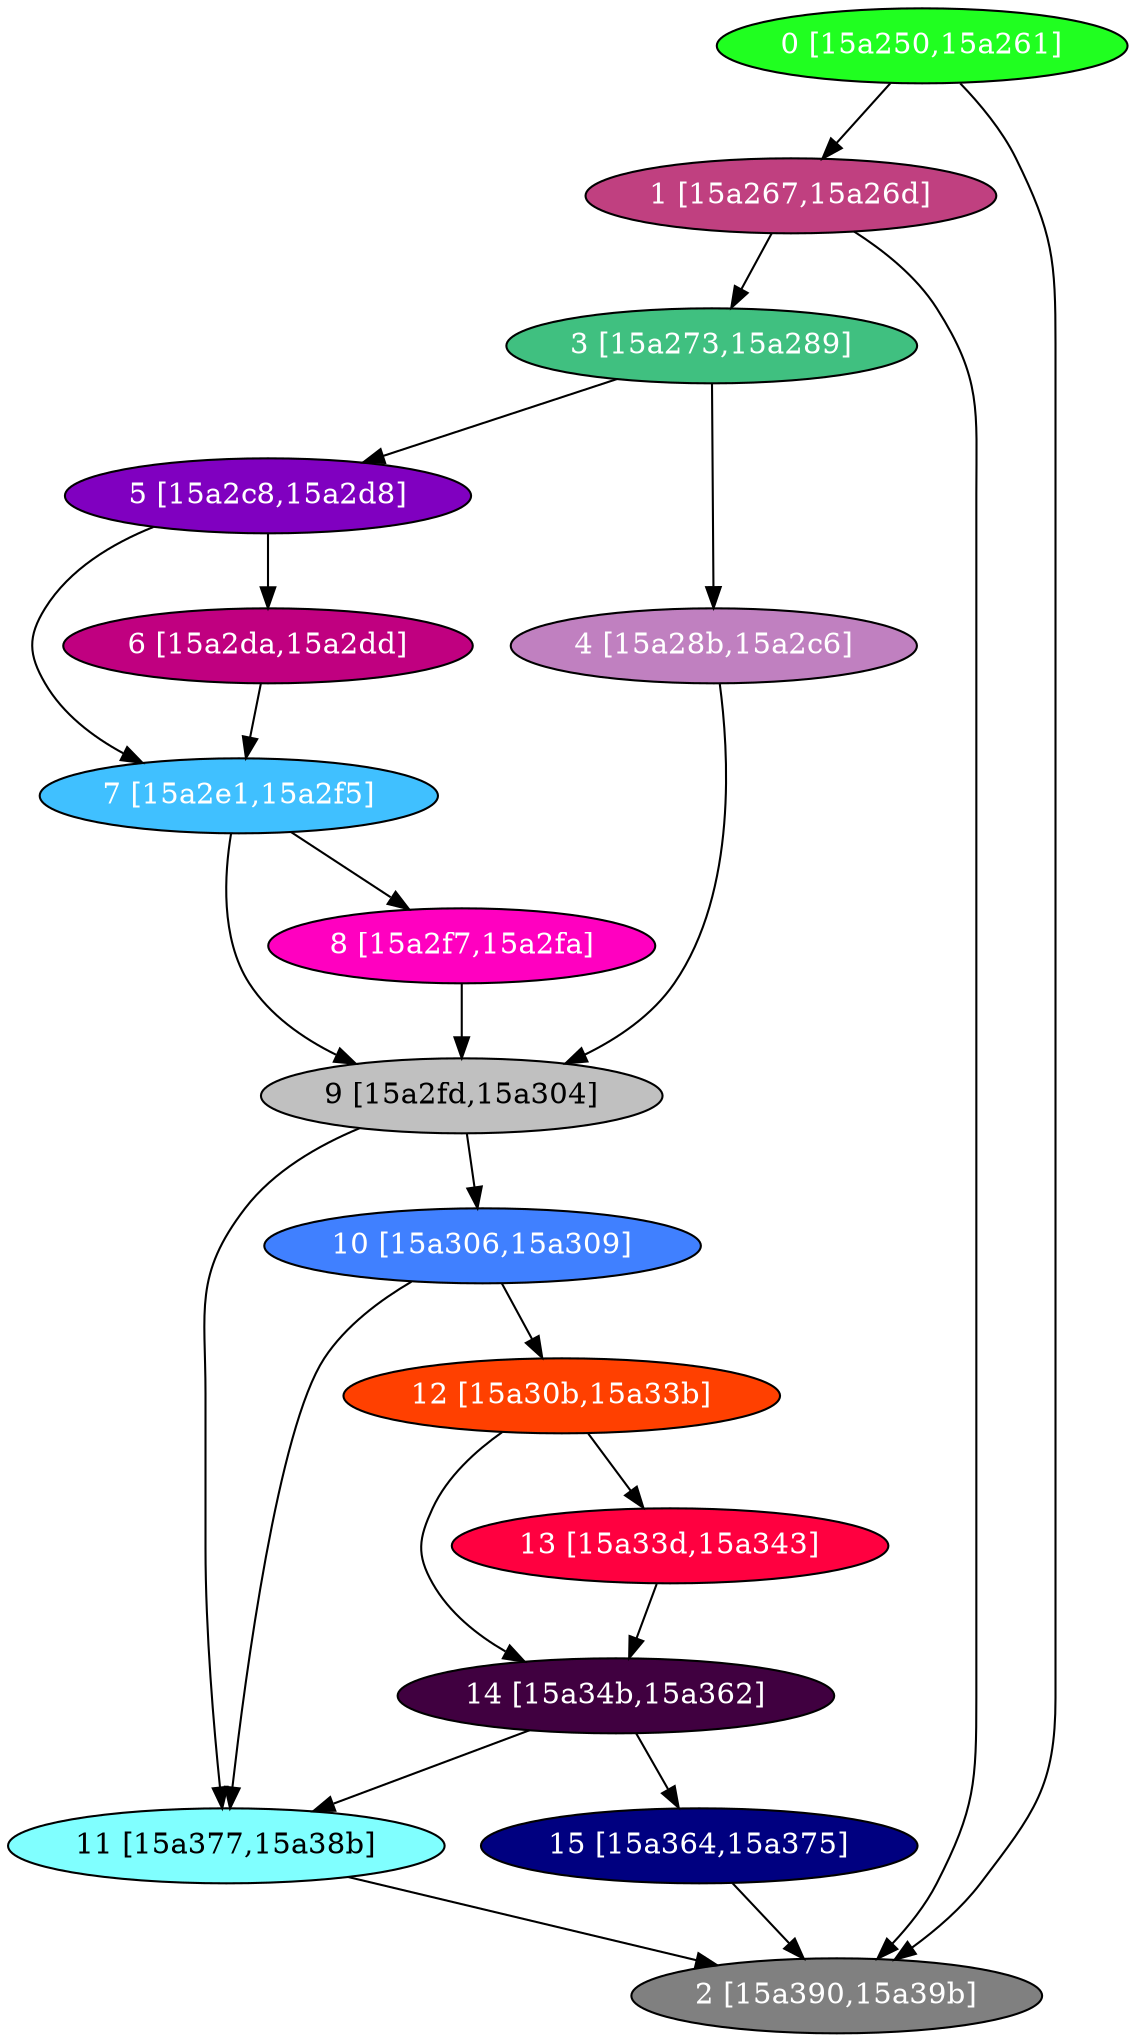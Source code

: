 diGraph libnss3{
	libnss3_0  [style=filled fillcolor="#20FF20" fontcolor="#ffffff" shape=oval label="0 [15a250,15a261]"]
	libnss3_1  [style=filled fillcolor="#C04080" fontcolor="#ffffff" shape=oval label="1 [15a267,15a26d]"]
	libnss3_2  [style=filled fillcolor="#808080" fontcolor="#ffffff" shape=oval label="2 [15a390,15a39b]"]
	libnss3_3  [style=filled fillcolor="#40C080" fontcolor="#ffffff" shape=oval label="3 [15a273,15a289]"]
	libnss3_4  [style=filled fillcolor="#C080C0" fontcolor="#ffffff" shape=oval label="4 [15a28b,15a2c6]"]
	libnss3_5  [style=filled fillcolor="#8000C0" fontcolor="#ffffff" shape=oval label="5 [15a2c8,15a2d8]"]
	libnss3_6  [style=filled fillcolor="#C00080" fontcolor="#ffffff" shape=oval label="6 [15a2da,15a2dd]"]
	libnss3_7  [style=filled fillcolor="#40C0FF" fontcolor="#ffffff" shape=oval label="7 [15a2e1,15a2f5]"]
	libnss3_8  [style=filled fillcolor="#FF00C0" fontcolor="#ffffff" shape=oval label="8 [15a2f7,15a2fa]"]
	libnss3_9  [style=filled fillcolor="#C0C0C0" fontcolor="#000000" shape=oval label="9 [15a2fd,15a304]"]
	libnss3_a  [style=filled fillcolor="#4080FF" fontcolor="#ffffff" shape=oval label="10 [15a306,15a309]"]
	libnss3_b  [style=filled fillcolor="#80FFFF" fontcolor="#000000" shape=oval label="11 [15a377,15a38b]"]
	libnss3_c  [style=filled fillcolor="#FF4000" fontcolor="#ffffff" shape=oval label="12 [15a30b,15a33b]"]
	libnss3_d  [style=filled fillcolor="#FF0040" fontcolor="#ffffff" shape=oval label="13 [15a33d,15a343]"]
	libnss3_e  [style=filled fillcolor="#400040" fontcolor="#ffffff" shape=oval label="14 [15a34b,15a362]"]
	libnss3_f  [style=filled fillcolor="#000080" fontcolor="#ffffff" shape=oval label="15 [15a364,15a375]"]

	libnss3_0 -> libnss3_1
	libnss3_0 -> libnss3_2
	libnss3_1 -> libnss3_2
	libnss3_1 -> libnss3_3
	libnss3_3 -> libnss3_4
	libnss3_3 -> libnss3_5
	libnss3_4 -> libnss3_9
	libnss3_5 -> libnss3_6
	libnss3_5 -> libnss3_7
	libnss3_6 -> libnss3_7
	libnss3_7 -> libnss3_8
	libnss3_7 -> libnss3_9
	libnss3_8 -> libnss3_9
	libnss3_9 -> libnss3_a
	libnss3_9 -> libnss3_b
	libnss3_a -> libnss3_b
	libnss3_a -> libnss3_c
	libnss3_b -> libnss3_2
	libnss3_c -> libnss3_d
	libnss3_c -> libnss3_e
	libnss3_d -> libnss3_e
	libnss3_e -> libnss3_b
	libnss3_e -> libnss3_f
	libnss3_f -> libnss3_2
}